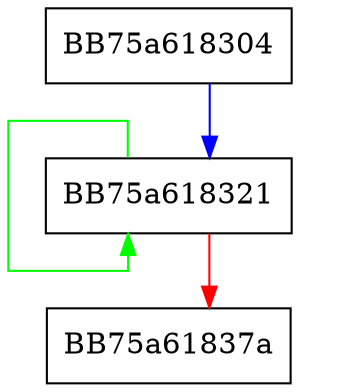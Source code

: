 digraph GenerateValues {
  node [shape="box"];
  graph [splines=ortho];
  BB75a618304 -> BB75a618321 [color="blue"];
  BB75a618321 -> BB75a618321 [color="green"];
  BB75a618321 -> BB75a61837a [color="red"];
}